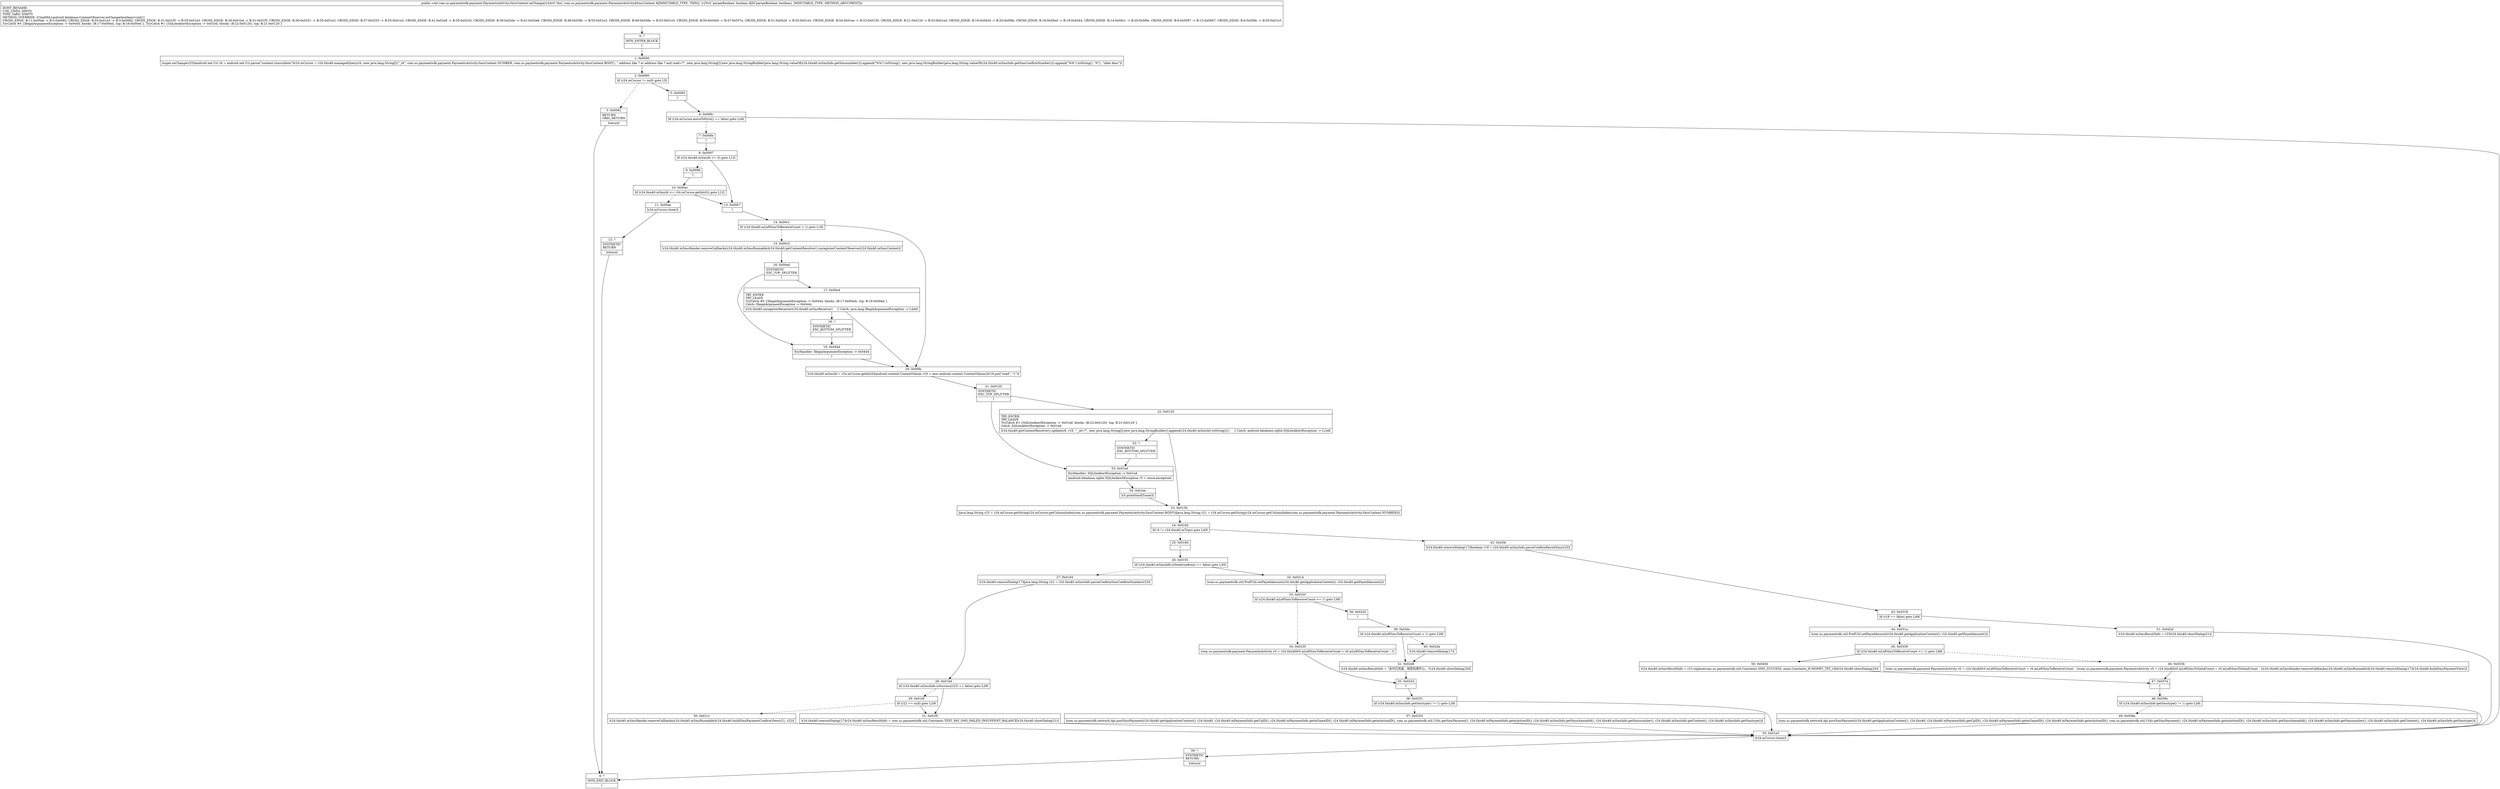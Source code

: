 digraph "CFG forcom.uc.paymentsdk.payment.PaymentsActivity.SmsContent.onChange(Z)V" {
Node_0 [shape=record,label="{0\:\ ?|MTH_ENTER_BLOCK\l|l}"];
Node_1 [shape=record,label="{1\:\ 0x0000|lsuper.onChange(r25)landroid.net.Uri r6 = android.net.Uri.parse(\"content:\/\/sms\/inbox\")lr24.mCursor = r24.this$0.managedQuery(r6, new java.lang.String[]\{\"_id\", com.uc.paymentsdk.payment.PaymentsActivity.SmsContent.NUMBER, com.uc.paymentsdk.payment.PaymentsActivity.SmsContent.BODY\}, \" address like ? or address like ? and read=?\", new java.lang.String[]\{new java.lang.StringBuilder(java.lang.String.valueOf(r24.this$0.mSmsInfo.getSmsnumber())).append(\"%%\").toString(), new java.lang.StringBuilder(java.lang.String.valueOf(r24.this$0.mSmsInfo.getSmsConfirmNumber())).append(\"%%\").toString(), \"0\"\}, \"date desc\")l}"];
Node_2 [shape=record,label="{2\:\ 0x0080|lif (r24.mCursor != null) goto L5l}"];
Node_3 [shape=record,label="{3\:\ 0x0082|RETURN\lORIG_RETURN\l|lreturnl}"];
Node_4 [shape=record,label="{4\:\ ?|MTH_EXIT_BLOCK\l|l}"];
Node_5 [shape=record,label="{5\:\ 0x0083|l}"];
Node_6 [shape=record,label="{6\:\ 0x008c|lif (r24.mCursor.moveToFirst() == false) goto L26l}"];
Node_7 [shape=record,label="{7\:\ 0x008e|l}"];
Node_8 [shape=record,label="{8\:\ 0x0097|lif (r24.this$0.mSmsId \<= 0) goto L12l}"];
Node_9 [shape=record,label="{9\:\ 0x0099|l}"];
Node_10 [shape=record,label="{10\:\ 0x00ac|lif (r24.this$0.mSmsId \<= r24.mCursor.getInt(0)) goto L12l}"];
Node_11 [shape=record,label="{11\:\ 0x00ae|lr24.mCursor.close()l}"];
Node_12 [shape=record,label="{12\:\ ?|SYNTHETIC\lRETURN\l|lreturnl}"];
Node_13 [shape=record,label="{13\:\ 0x00b7|l}"];
Node_14 [shape=record,label="{14\:\ 0x00c1|lif (r24.this$0.mLeftSmsToReceiveCount \> 1) goto L16l}"];
Node_15 [shape=record,label="{15\:\ 0x00c3|lr24.this$0.mSmsHander.removeCallbacks(r24.this$0.mSmsRunnable)lr24.this$0.getContentResolver().unregisterContentObserver(r24.this$0.mSmsContent)l}"];
Node_16 [shape=record,label="{16\:\ 0x00ed|SYNTHETIC\lEXC_TOP_SPLITTER\l|l}"];
Node_17 [shape=record,label="{17\:\ 0x00ed|TRY_ENTER\lTRY_LEAVE\lTryCatch #0 \{IllegalArgumentException \-\> 0x0444, blocks: (B:17:0x00ed), top: B:16:0x00ed \}\lCatch: IllegalArgumentException \-\> 0x0444\l|lr24.this$0.unregisterReceiver(r24.this$0.mSmsReceiver)     \/\/ Catch: java.lang.IllegalArgumentException \-\> L444l}"];
Node_18 [shape=record,label="{18\:\ ?|SYNTHETIC\lEXC_BOTTOM_SPLITTER\l|l}"];
Node_19 [shape=record,label="{19\:\ 0x0444|ExcHandler: IllegalArgumentException \-\> 0x0444\l|l}"];
Node_20 [shape=record,label="{20\:\ 0x00fe|lr24.this$0.mSmsId = r24.mCursor.getInt(0)landroid.content.ContentValues r19 = new android.content.ContentValues()lr19.put(\"read\", \"1\")l}"];
Node_21 [shape=record,label="{21\:\ 0x0120|SYNTHETIC\lEXC_TOP_SPLITTER\l|l}"];
Node_22 [shape=record,label="{22\:\ 0x0120|TRY_ENTER\lTRY_LEAVE\lTryCatch #1 \{SQLiteAbortException \-\> 0x01ed, blocks: (B:22:0x0120), top: B:21:0x0120 \}\lCatch: SQLiteAbortException \-\> 0x01ed\l|lr24.this$0.getContentResolver().update(r6, r19, \" _id=?\", new java.lang.String[]\{new java.lang.StringBuilder().append(r24.this$0.mSmsId).toString()\})     \/\/ Catch: android.database.sqlite.SQLiteAbortException \-\> L1edl}"];
Node_23 [shape=record,label="{23\:\ 0x0150|ljava.lang.String r23 = r24.mCursor.getString(r24.mCursor.getColumnIndex(com.uc.paymentsdk.payment.PaymentsActivity.SmsContent.BODY))ljava.lang.String r21 = r24.mCursor.getString(r24.mCursor.getColumnIndex(com.uc.paymentsdk.payment.PaymentsActivity.SmsContent.NUMBER))l}"];
Node_24 [shape=record,label="{24\:\ 0x0182|lif (4 != r24.this$0.mType) goto L40l}"];
Node_25 [shape=record,label="{25\:\ 0x0184|l}"];
Node_26 [shape=record,label="{26\:\ 0x0191|lif (r24.this$0.mSmsInfo.isNeedconfirm() == false) goto L30l}"];
Node_27 [shape=record,label="{27\:\ 0x0193|lr24.this$0.removeDialog(17)ljava.lang.String r22 = r24.this$0.mSmsInfo.parseConfirmSmsConfirmNumber(r23)l}"];
Node_28 [shape=record,label="{28\:\ 0x01bd|lif (r24.this$0.mSmsInfo.isSuccess(r23) == false) goto L29l}"];
Node_29 [shape=record,label="{29\:\ 0x01bf|lif (r22 == null) goto L29l}"];
Node_30 [shape=record,label="{30\:\ 0x01c1|lr24.this$0.mSmsHander.removeCallbacks(r24.this$0.mSmsRunnable)lr24.this$0.buildSmsPaymentConfirmView(r21, r22)l}"];
Node_31 [shape=record,label="{31\:\ 0x01f5|lr24.this$0.removeDialog(17)lr24.this$0.mSmsResultInfo = com.uc.paymentsdk.util.Constants.TEXT_PAY_SMS_FAILED_INSUFFENT_BALANCElr24.this$0.showDialog(21)l}"];
Node_32 [shape=record,label="{32\:\ 0x0214|lcom.uc.paymentsdk.util.PrefUtil.setPayedAmount(r24.this$0.getApplicationContext(), r24.this$0.getPayedAmount())l}"];
Node_33 [shape=record,label="{33\:\ 0x0233|lif (r24.this$0.mLeftSmsToReceiveCount \<= 1) goto L36l}"];
Node_34 [shape=record,label="{34\:\ 0x0235|lcom.uc.paymentsdk.payment.PaymentsActivity r0 = r24.this$0lr0.mLeftSmsToReceiveCount = r0.mLeftSmsToReceiveCount \- 1l}"];
Node_35 [shape=record,label="{35\:\ 0x0243|l}"];
Node_36 [shape=record,label="{36\:\ 0x0251|lif (r24.this$0.mSmsInfo.getSmstype() != 1) goto L26l}"];
Node_37 [shape=record,label="{37\:\ 0x0253|lcom.uc.paymentsdk.network.Api.postSmsPayment(r24.this$0.getApplicationContext(), r24.this$0, r24.this$0.mPaymentInfo.getCpID(), r24.this$0.mPaymentInfo.getmGameID(), r24.this$0.mPaymentInfo.getmActionID(), com.uc.paymentsdk.util.Utils.getSmsPayment(), r24.this$0.mPaymentInfo.getmActionID(), r24.this$0.mSmsInfo.getSmschannelid(), r24.this$0.mSmsInfo.getSmsnumber(), r24.this$0.mSmsInfo.getContent(), r24.this$0.mSmsInfo.getSmstype())l}"];
Node_38 [shape=record,label="{38\:\ 0x02d2|l}"];
Node_39 [shape=record,label="{39\:\ 0x02dc|lif (r24.this$0.mLeftSmsToReceiveCount \> 1) goto L39l}"];
Node_40 [shape=record,label="{40\:\ 0x02de|lr24.this$0.removeDialog(17)l}"];
Node_41 [shape=record,label="{41\:\ 0x02e8|lr24.this$0.mSmsResultInfo = \"支付已完成，祝您玩得开心。\"lr24.this$0.showDialog(20)l}"];
Node_42 [shape=record,label="{42\:\ 0x02fe|lr24.this$0.removeDialog(17)lboolean r18 = r24.this$0.mSmsInfo.parseConfirmResultSms(r23)l}"];
Node_43 [shape=record,label="{43\:\ 0x0318|lif (r18 == false) goto L49l}"];
Node_44 [shape=record,label="{44\:\ 0x031a|lcom.uc.paymentsdk.util.PrefUtil.setPayedAmount(r24.this$0.getApplicationContext(), r24.this$0.getPayedAmount())l}"];
Node_45 [shape=record,label="{45\:\ 0x0339|lif (r24.this$0.mLeftSmsToReceiveCount \<= 1) goto L48l}"];
Node_46 [shape=record,label="{46\:\ 0x033b|lcom.uc.paymentsdk.payment.PaymentsActivity r0 = r24.this$0lr0.mLeftSmsToReceiveCount = r0.mLeftSmsToReceiveCount \- 1lcom.uc.paymentsdk.payment.PaymentsActivity r0 = r24.this$0lr0.mLeftSmsToSendCount = r0.mLeftSmsToSendCount \- 1lr24.this$0.mSmsHander.removeCallbacks(r24.this$0.mSmsRunnable)lr24.this$0.removeDialog(17)lr24.this$0.buildSmsPaymentView()l}"];
Node_47 [shape=record,label="{47\:\ 0x037e|l}"];
Node_48 [shape=record,label="{48\:\ 0x038c|lif (r24.this$0.mSmsInfo.getSmstype() != 1) goto L26l}"];
Node_49 [shape=record,label="{49\:\ 0x038e|lcom.uc.paymentsdk.network.Api.postSmsPayment(r24.this$0.getApplicationContext(), r24.this$0, r24.this$0.mPaymentInfo.getCpID(), r24.this$0.mPaymentInfo.getmGameID(), r24.this$0.mPaymentInfo.getmActionID(), com.uc.paymentsdk.util.Utils.getSmsPayment(), r24.this$0.mPaymentInfo.getmActionID(), r24.this$0.mSmsInfo.getSmschannelid(), r24.this$0.mSmsInfo.getSmsnumber(), r24.this$0.mSmsInfo.getContent(), r24.this$0.mSmsInfo.getSmstype())l}"];
Node_50 [shape=record,label="{50\:\ 0x040d|lr24.this$0.mSmsResultInfo = r23.replace(com.uc.paymentsdk.util.Constants.SMS_SUCCESS, main.Constants_H.MONEY_TXT_18)lr24.this$0.showDialog(20)l}"];
Node_51 [shape=record,label="{51\:\ 0x042d|lr24.this$0.mSmsResultInfo = r23lr24.this$0.showDialog(21)l}"];
Node_52 [shape=record,label="{52\:\ ?|SYNTHETIC\lEXC_BOTTOM_SPLITTER\l|l}"];
Node_53 [shape=record,label="{53\:\ 0x01ed|ExcHandler: SQLiteAbortException \-\> 0x01ed\l|landroid.database.sqlite.SQLiteAbortException r5 = move\-exceptionl}"];
Node_54 [shape=record,label="{54\:\ 0x01ee|lr5.printStackTrace()l}"];
Node_55 [shape=record,label="{55\:\ 0x01e3|lr24.mCursor.close()l}"];
Node_56 [shape=record,label="{56\:\ ?|SYNTHETIC\lRETURN\l|lreturnl}"];
MethodNode[shape=record,label="{public void com.uc.paymentsdk.payment.PaymentsActivity.SmsContent.onChange((r24v0 'this' com.uc.paymentsdk.payment.PaymentsActivity$SmsContent A[IMMUTABLE_TYPE, THIS]), (r25v0 'paramBoolean' boolean A[D('paramBoolean' boolean), IMMUTABLE_TYPE, METHOD_ARGUMENT]))  | DONT_RENAME\lUSE_LINES_HINTS\lTYPE_VARS: EMPTY\lMETHOD_OVERRIDE: [ClspMth\{android.database.ContentObserver.onChange(boolean):void\}]\lCROSS_EDGE: B:11:0x00ae \-\> B:3:0x0082, CROSS_EDGE: B:55:0x01e3 \-\> B:3:0x0082, CROSS_EDGE: B:31:0x01f5 \-\> B:55:0x01e3, CROSS_EDGE: B:28:0x01bd \-\> B:31:0x01f5, CROSS_EDGE: B:36:0x0251 \-\> B:55:0x01e3, CROSS_EDGE: B:37:0x0253 \-\> B:55:0x01e3, CROSS_EDGE: B:41:0x02e8 \-\> B:35:0x0243, CROSS_EDGE: B:39:0x02dc \-\> B:41:0x02e8, CROSS_EDGE: B:48:0x038c \-\> B:55:0x01e3, CROSS_EDGE: B:49:0x038e \-\> B:55:0x01e3, CROSS_EDGE: B:50:0x040d \-\> B:47:0x037e, CROSS_EDGE: B:51:0x042d \-\> B:55:0x01e3, CROSS_EDGE: B:54:0x01ee \-\> B:23:0x0150, CROSS_EDGE: B:21:0x0120 \-\> B:53:0x01ed, CROSS_EDGE: B:19:0x0444 \-\> B:20:0x00fe, CROSS_EDGE: B:16:0x00ed \-\> B:19:0x0444, CROSS_EDGE: B:14:0x00c1 \-\> B:20:0x00fe, CROSS_EDGE: B:8:0x0097 \-\> B:13:0x00b7, CROSS_EDGE: B:6:0x008c \-\> B:55:0x01e3\lTryCatch #0 \{IllegalArgumentException \-\> 0x0444, blocks: (B:17:0x00ed), top: B:16:0x00ed \}, TryCatch #1 \{SQLiteAbortException \-\> 0x01ed, blocks: (B:22:0x0120), top: B:21:0x0120 \}\l}"];
MethodNode -> Node_0;
Node_0 -> Node_1;
Node_1 -> Node_2;
Node_2 -> Node_3[style=dashed];
Node_2 -> Node_5;
Node_3 -> Node_4;
Node_5 -> Node_6;
Node_6 -> Node_7[style=dashed];
Node_6 -> Node_55;
Node_7 -> Node_8;
Node_8 -> Node_9[style=dashed];
Node_8 -> Node_13;
Node_9 -> Node_10;
Node_10 -> Node_11[style=dashed];
Node_10 -> Node_13;
Node_11 -> Node_12;
Node_12 -> Node_4;
Node_13 -> Node_14;
Node_14 -> Node_15[style=dashed];
Node_14 -> Node_20;
Node_15 -> Node_16;
Node_16 -> Node_17;
Node_16 -> Node_19;
Node_17 -> Node_20;
Node_17 -> Node_18;
Node_18 -> Node_19;
Node_19 -> Node_20;
Node_20 -> Node_21;
Node_21 -> Node_22;
Node_21 -> Node_53;
Node_22 -> Node_23;
Node_22 -> Node_52;
Node_23 -> Node_24;
Node_24 -> Node_25[style=dashed];
Node_24 -> Node_42;
Node_25 -> Node_26;
Node_26 -> Node_27[style=dashed];
Node_26 -> Node_32;
Node_27 -> Node_28;
Node_28 -> Node_29[style=dashed];
Node_28 -> Node_31;
Node_29 -> Node_30[style=dashed];
Node_29 -> Node_31;
Node_30 -> Node_55;
Node_31 -> Node_55;
Node_32 -> Node_33;
Node_33 -> Node_34[style=dashed];
Node_33 -> Node_38;
Node_34 -> Node_35;
Node_35 -> Node_36;
Node_36 -> Node_55;
Node_36 -> Node_37[style=dashed];
Node_37 -> Node_55;
Node_38 -> Node_39;
Node_39 -> Node_40[style=dashed];
Node_39 -> Node_41;
Node_40 -> Node_41;
Node_41 -> Node_35;
Node_42 -> Node_43;
Node_43 -> Node_44[style=dashed];
Node_43 -> Node_51;
Node_44 -> Node_45;
Node_45 -> Node_46[style=dashed];
Node_45 -> Node_50;
Node_46 -> Node_47;
Node_47 -> Node_48;
Node_48 -> Node_55;
Node_48 -> Node_49[style=dashed];
Node_49 -> Node_55;
Node_50 -> Node_47;
Node_51 -> Node_55;
Node_52 -> Node_53;
Node_53 -> Node_54;
Node_54 -> Node_23;
Node_55 -> Node_56;
Node_56 -> Node_4;
}

